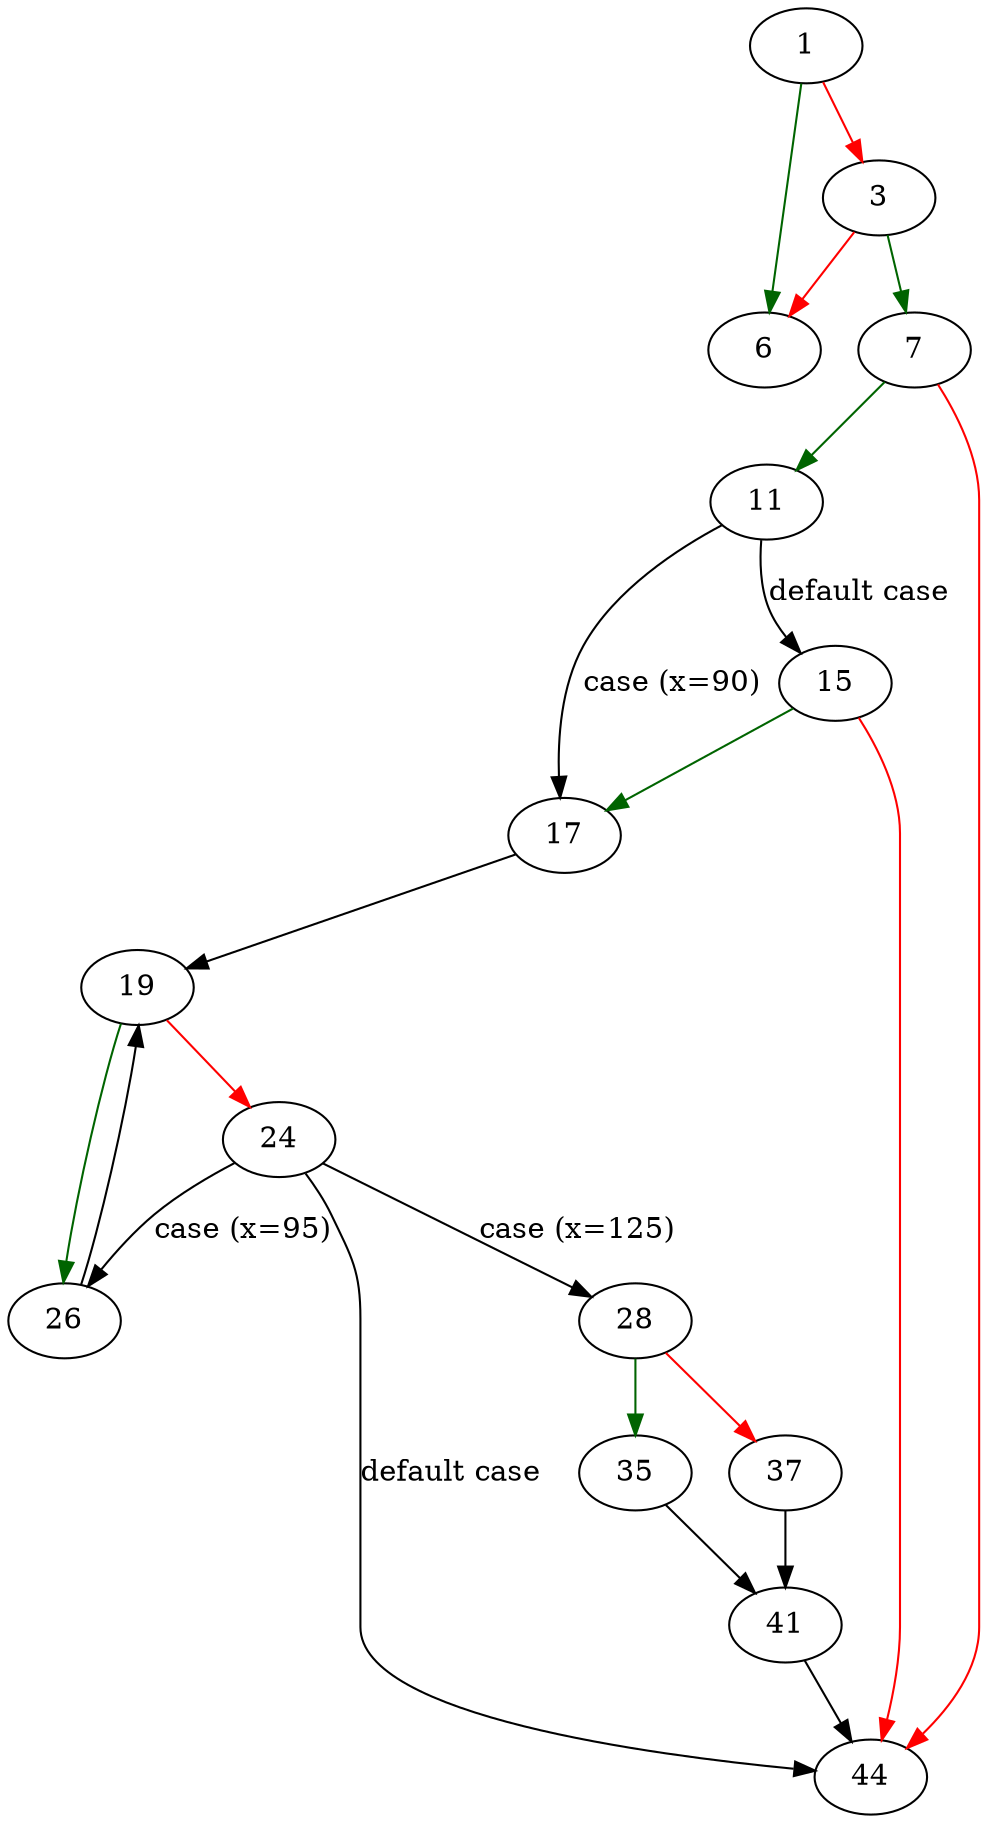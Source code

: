 strict digraph "extract_varname" {
	// Node definitions.
	1 [entry=true];
	6;
	3;
	7;
	11;
	44;
	17;
	15;
	19;
	26;
	24;
	28;
	35;
	37;
	41;

	// Edge definitions.
	1 -> 6 [
		color=darkgreen
		cond=true
	];
	1 -> 3 [
		color=red
		cond=false
	];
	3 -> 6 [
		color=red
		cond=false
	];
	3 -> 7 [
		color=darkgreen
		cond=true
	];
	7 -> 11 [
		color=darkgreen
		cond=true
	];
	7 -> 44 [
		color=red
		cond=false
	];
	11 -> 17 [
		cond="case (x=90)"
		label="case (x=90)"
	];
	11 -> 15 [
		cond="default case"
		label="default case"
	];
	17 -> 19;
	15 -> 44 [
		color=red
		cond=false
	];
	15 -> 17 [
		color=darkgreen
		cond=true
	];
	19 -> 26 [
		color=darkgreen
		cond=true
	];
	19 -> 24 [
		color=red
		cond=false
	];
	26 -> 19;
	24 -> 44 [
		cond="default case"
		label="default case"
	];
	24 -> 26 [
		cond="case (x=95)"
		label="case (x=95)"
	];
	24 -> 28 [
		cond="case (x=125)"
		label="case (x=125)"
	];
	28 -> 35 [
		color=darkgreen
		cond=true
	];
	28 -> 37 [
		color=red
		cond=false
	];
	35 -> 41;
	37 -> 41;
	41 -> 44;
}
